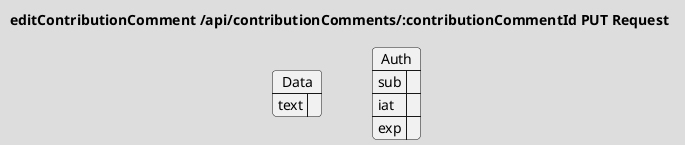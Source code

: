 @startuml editContributionComment-Request
!theme toy
title "editContributionComment /api/contributionComments/:contributionCommentId PUT Request"

json Data {
    "text": ""
}

json Auth {
    "sub": "",
    "iat": "",
    "exp": ""
}
@enduml
@startuml editContributionComment-Response
!theme toy
title "editContributionComment /api/contributionComments/:contributionCommentId PUT Response"
@enduml
